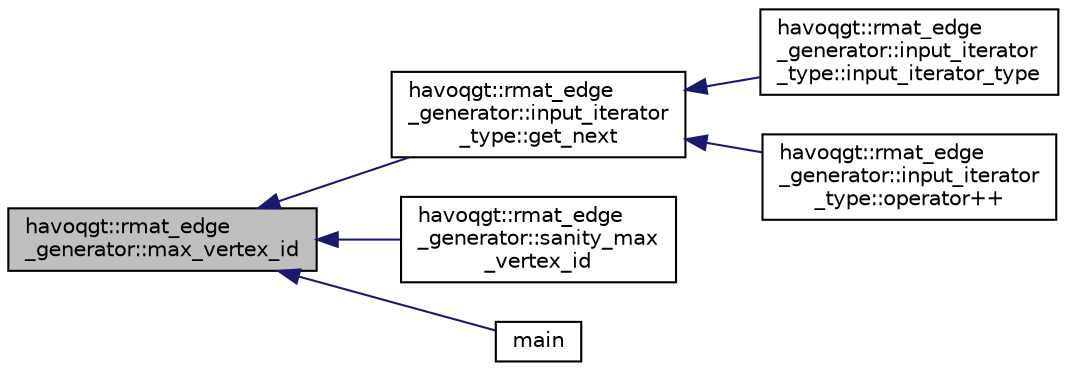 digraph "havoqgt::rmat_edge_generator::max_vertex_id"
{
  edge [fontname="Helvetica",fontsize="10",labelfontname="Helvetica",labelfontsize="10"];
  node [fontname="Helvetica",fontsize="10",shape=record];
  rankdir="LR";
  Node1 [label="havoqgt::rmat_edge\l_generator::max_vertex_id",height=0.2,width=0.4,color="black", fillcolor="grey75", style="filled", fontcolor="black"];
  Node1 -> Node2 [dir="back",color="midnightblue",fontsize="10",style="solid",fontname="Helvetica"];
  Node2 [label="havoqgt::rmat_edge\l_generator::input_iterator\l_type::get_next",height=0.2,width=0.4,color="black", fillcolor="white", style="filled",URL="$classhavoqgt_1_1rmat__edge__generator_1_1input__iterator__type.html#ad992c59dda9bb5d204a68208ce4d5a18"];
  Node2 -> Node3 [dir="back",color="midnightblue",fontsize="10",style="solid",fontname="Helvetica"];
  Node3 [label="havoqgt::rmat_edge\l_generator::input_iterator\l_type::input_iterator_type",height=0.2,width=0.4,color="black", fillcolor="white", style="filled",URL="$classhavoqgt_1_1rmat__edge__generator_1_1input__iterator__type.html#a1d1f866f4a05c35f2fc987701eb61001"];
  Node2 -> Node4 [dir="back",color="midnightblue",fontsize="10",style="solid",fontname="Helvetica"];
  Node4 [label="havoqgt::rmat_edge\l_generator::input_iterator\l_type::operator++",height=0.2,width=0.4,color="black", fillcolor="white", style="filled",URL="$classhavoqgt_1_1rmat__edge__generator_1_1input__iterator__type.html#a0be1707e29753633c6334a3fb3169e99"];
  Node1 -> Node5 [dir="back",color="midnightblue",fontsize="10",style="solid",fontname="Helvetica"];
  Node5 [label="havoqgt::rmat_edge\l_generator::sanity_max\l_vertex_id",height=0.2,width=0.4,color="black", fillcolor="white", style="filled",URL="$classhavoqgt_1_1rmat__edge__generator.html#aa96b6b24dd1bfe2ae0f8d2eea3d04d05"];
  Node1 -> Node6 [dir="back",color="midnightblue",fontsize="10",style="solid",fontname="Helvetica"];
  Node6 [label="main",height=0.2,width=0.4,color="black", fillcolor="white", style="filled",URL="$generate__rmat_8cpp.html#a3c04138a5bfe5d72780bb7e82a18e627"];
}
